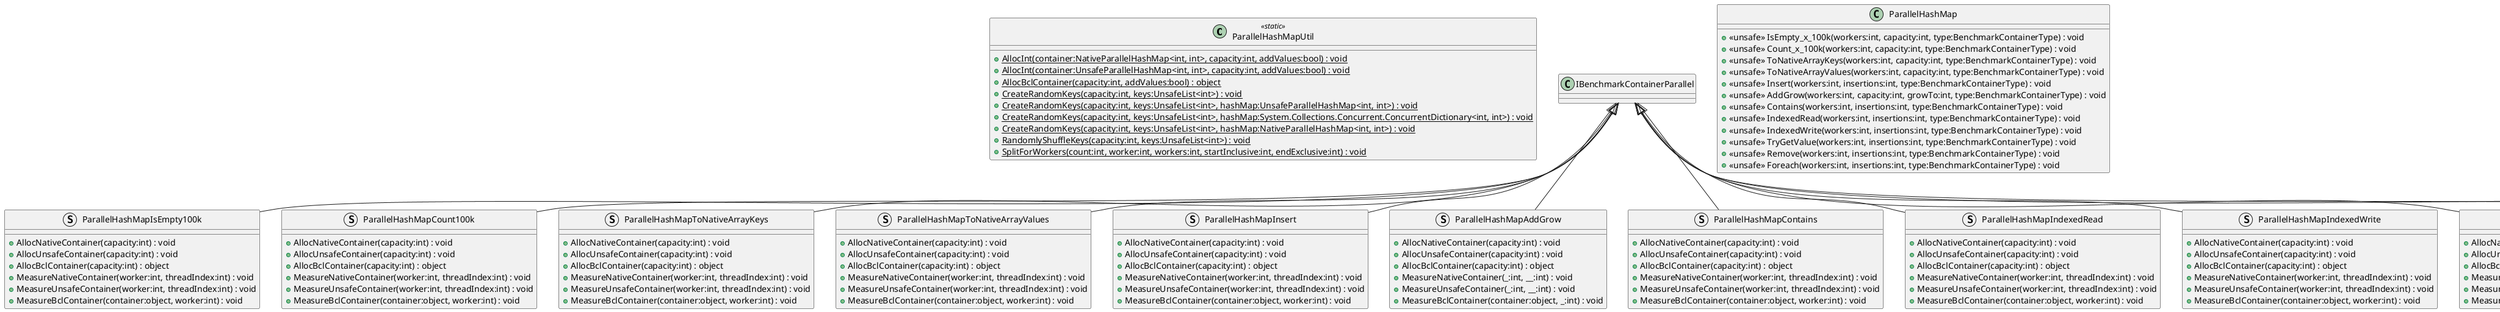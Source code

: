 @startuml
class ParallelHashMapUtil <<static>> {
    {static} + AllocInt(container:NativeParallelHashMap<int, int>, capacity:int, addValues:bool) : void
    {static} + AllocInt(container:UnsafeParallelHashMap<int, int>, capacity:int, addValues:bool) : void
    {static} + AllocBclContainer(capacity:int, addValues:bool) : object
    {static} + CreateRandomKeys(capacity:int, keys:UnsafeList<int>) : void
    {static} + CreateRandomKeys(capacity:int, keys:UnsafeList<int>, hashMap:UnsafeParallelHashMap<int, int>) : void
    {static} + CreateRandomKeys(capacity:int, keys:UnsafeList<int>, hashMap:System.Collections.Concurrent.ConcurrentDictionary<int, int>) : void
    {static} + CreateRandomKeys(capacity:int, keys:UnsafeList<int>, hashMap:NativeParallelHashMap<int, int>) : void
    {static} + RandomlyShuffleKeys(capacity:int, keys:UnsafeList<int>) : void
    {static} + SplitForWorkers(count:int, worker:int, workers:int, startInclusive:int, endExclusive:int) : void
}
struct ParallelHashMapIsEmpty100k {
    + AllocNativeContainer(capacity:int) : void
    + AllocUnsafeContainer(capacity:int) : void
    + AllocBclContainer(capacity:int) : object
    + MeasureNativeContainer(worker:int, threadIndex:int) : void
    + MeasureUnsafeContainer(worker:int, threadIndex:int) : void
    + MeasureBclContainer(container:object, worker:int) : void
}
struct ParallelHashMapCount100k {
    + AllocNativeContainer(capacity:int) : void
    + AllocUnsafeContainer(capacity:int) : void
    + AllocBclContainer(capacity:int) : object
    + MeasureNativeContainer(worker:int, threadIndex:int) : void
    + MeasureUnsafeContainer(worker:int, threadIndex:int) : void
    + MeasureBclContainer(container:object, worker:int) : void
}
struct ParallelHashMapToNativeArrayKeys {
    + AllocNativeContainer(capacity:int) : void
    + AllocUnsafeContainer(capacity:int) : void
    + AllocBclContainer(capacity:int) : object
    + MeasureNativeContainer(worker:int, threadIndex:int) : void
    + MeasureUnsafeContainer(worker:int, threadIndex:int) : void
    + MeasureBclContainer(container:object, worker:int) : void
}
struct ParallelHashMapToNativeArrayValues {
    + AllocNativeContainer(capacity:int) : void
    + AllocUnsafeContainer(capacity:int) : void
    + AllocBclContainer(capacity:int) : object
    + MeasureNativeContainer(worker:int, threadIndex:int) : void
    + MeasureUnsafeContainer(worker:int, threadIndex:int) : void
    + MeasureBclContainer(container:object, worker:int) : void
}
struct ParallelHashMapInsert {
    + AllocNativeContainer(capacity:int) : void
    + AllocUnsafeContainer(capacity:int) : void
    + AllocBclContainer(capacity:int) : object
    + MeasureNativeContainer(worker:int, threadIndex:int) : void
    + MeasureUnsafeContainer(worker:int, threadIndex:int) : void
    + MeasureBclContainer(container:object, worker:int) : void
}
struct ParallelHashMapAddGrow {
    + AllocNativeContainer(capacity:int) : void
    + AllocUnsafeContainer(capacity:int) : void
    + AllocBclContainer(capacity:int) : object
    + MeasureNativeContainer(_:int, __:int) : void
    + MeasureUnsafeContainer(_:int, __:int) : void
    + MeasureBclContainer(container:object, _:int) : void
}
struct ParallelHashMapContains {
    + AllocNativeContainer(capacity:int) : void
    + AllocUnsafeContainer(capacity:int) : void
    + AllocBclContainer(capacity:int) : object
    + MeasureNativeContainer(worker:int, threadIndex:int) : void
    + MeasureUnsafeContainer(worker:int, threadIndex:int) : void
    + MeasureBclContainer(container:object, worker:int) : void
}
struct ParallelHashMapIndexedRead {
    + AllocNativeContainer(capacity:int) : void
    + AllocUnsafeContainer(capacity:int) : void
    + AllocBclContainer(capacity:int) : object
    + MeasureNativeContainer(worker:int, threadIndex:int) : void
    + MeasureUnsafeContainer(worker:int, threadIndex:int) : void
    + MeasureBclContainer(container:object, worker:int) : void
}
struct ParallelHashMapIndexedWrite {
    + AllocNativeContainer(capacity:int) : void
    + AllocUnsafeContainer(capacity:int) : void
    + AllocBclContainer(capacity:int) : object
    + MeasureNativeContainer(worker:int, threadIndex:int) : void
    + MeasureUnsafeContainer(worker:int, threadIndex:int) : void
    + MeasureBclContainer(container:object, worker:int) : void
}
struct ParallelHashMapTryGetValue {
    + AllocNativeContainer(capacity:int) : void
    + AllocUnsafeContainer(capacity:int) : void
    + AllocBclContainer(capacity:int) : object
    + MeasureNativeContainer(worker:int, threadIndex:int) : void
    + MeasureUnsafeContainer(worker:int, threadIndex:int) : void
    + MeasureBclContainer(container:object, worker:int) : void
}
struct ParallelHashMapRemove {
    + AllocNativeContainer(capacity:int) : void
    + AllocUnsafeContainer(capacity:int) : void
    + AllocBclContainer(capacity:int) : object
    + MeasureNativeContainer(worker:int, threadIndex:int) : void
    + MeasureUnsafeContainer(worker:int, threadIndex:int) : void
    + MeasureBclContainer(container:object, worker:int) : void
}
struct ParallelHashMapForEach {
    + AllocNativeContainer(capacity:int) : void
    + AllocUnsafeContainer(capacity:int) : void
    + AllocBclContainer(capacity:int) : object
    + MeasureNativeContainer(_:int, __:int) : void
    + MeasureUnsafeContainer(_:int, __:int) : void
    + MeasureBclContainer(container:object, _:int) : void
}
class ParallelHashMap {
    + <<unsafe>> IsEmpty_x_100k(workers:int, capacity:int, type:BenchmarkContainerType) : void
    + <<unsafe>> Count_x_100k(workers:int, capacity:int, type:BenchmarkContainerType) : void
    + <<unsafe>> ToNativeArrayKeys(workers:int, capacity:int, type:BenchmarkContainerType) : void
    + <<unsafe>> ToNativeArrayValues(workers:int, capacity:int, type:BenchmarkContainerType) : void
    + <<unsafe>> Insert(workers:int, insertions:int, type:BenchmarkContainerType) : void
    + <<unsafe>> AddGrow(workers:int, capacity:int, growTo:int, type:BenchmarkContainerType) : void
    + <<unsafe>> Contains(workers:int, insertions:int, type:BenchmarkContainerType) : void
    + <<unsafe>> IndexedRead(workers:int, insertions:int, type:BenchmarkContainerType) : void
    + <<unsafe>> IndexedWrite(workers:int, insertions:int, type:BenchmarkContainerType) : void
    + <<unsafe>> TryGetValue(workers:int, insertions:int, type:BenchmarkContainerType) : void
    + <<unsafe>> Remove(workers:int, insertions:int, type:BenchmarkContainerType) : void
    + <<unsafe>> Foreach(workers:int, insertions:int, type:BenchmarkContainerType) : void
}
IBenchmarkContainerParallel <|-- ParallelHashMapIsEmpty100k
IBenchmarkContainerParallel <|-- ParallelHashMapCount100k
IBenchmarkContainerParallel <|-- ParallelHashMapToNativeArrayKeys
IBenchmarkContainerParallel <|-- ParallelHashMapToNativeArrayValues
IBenchmarkContainerParallel <|-- ParallelHashMapInsert
IBenchmarkContainerParallel <|-- ParallelHashMapAddGrow
IBenchmarkContainerParallel <|-- ParallelHashMapContains
IBenchmarkContainerParallel <|-- ParallelHashMapIndexedRead
IBenchmarkContainerParallel <|-- ParallelHashMapIndexedWrite
IBenchmarkContainerParallel <|-- ParallelHashMapTryGetValue
IBenchmarkContainerParallel <|-- ParallelHashMapRemove
IBenchmarkContainerParallel <|-- ParallelHashMapForEach
@enduml
